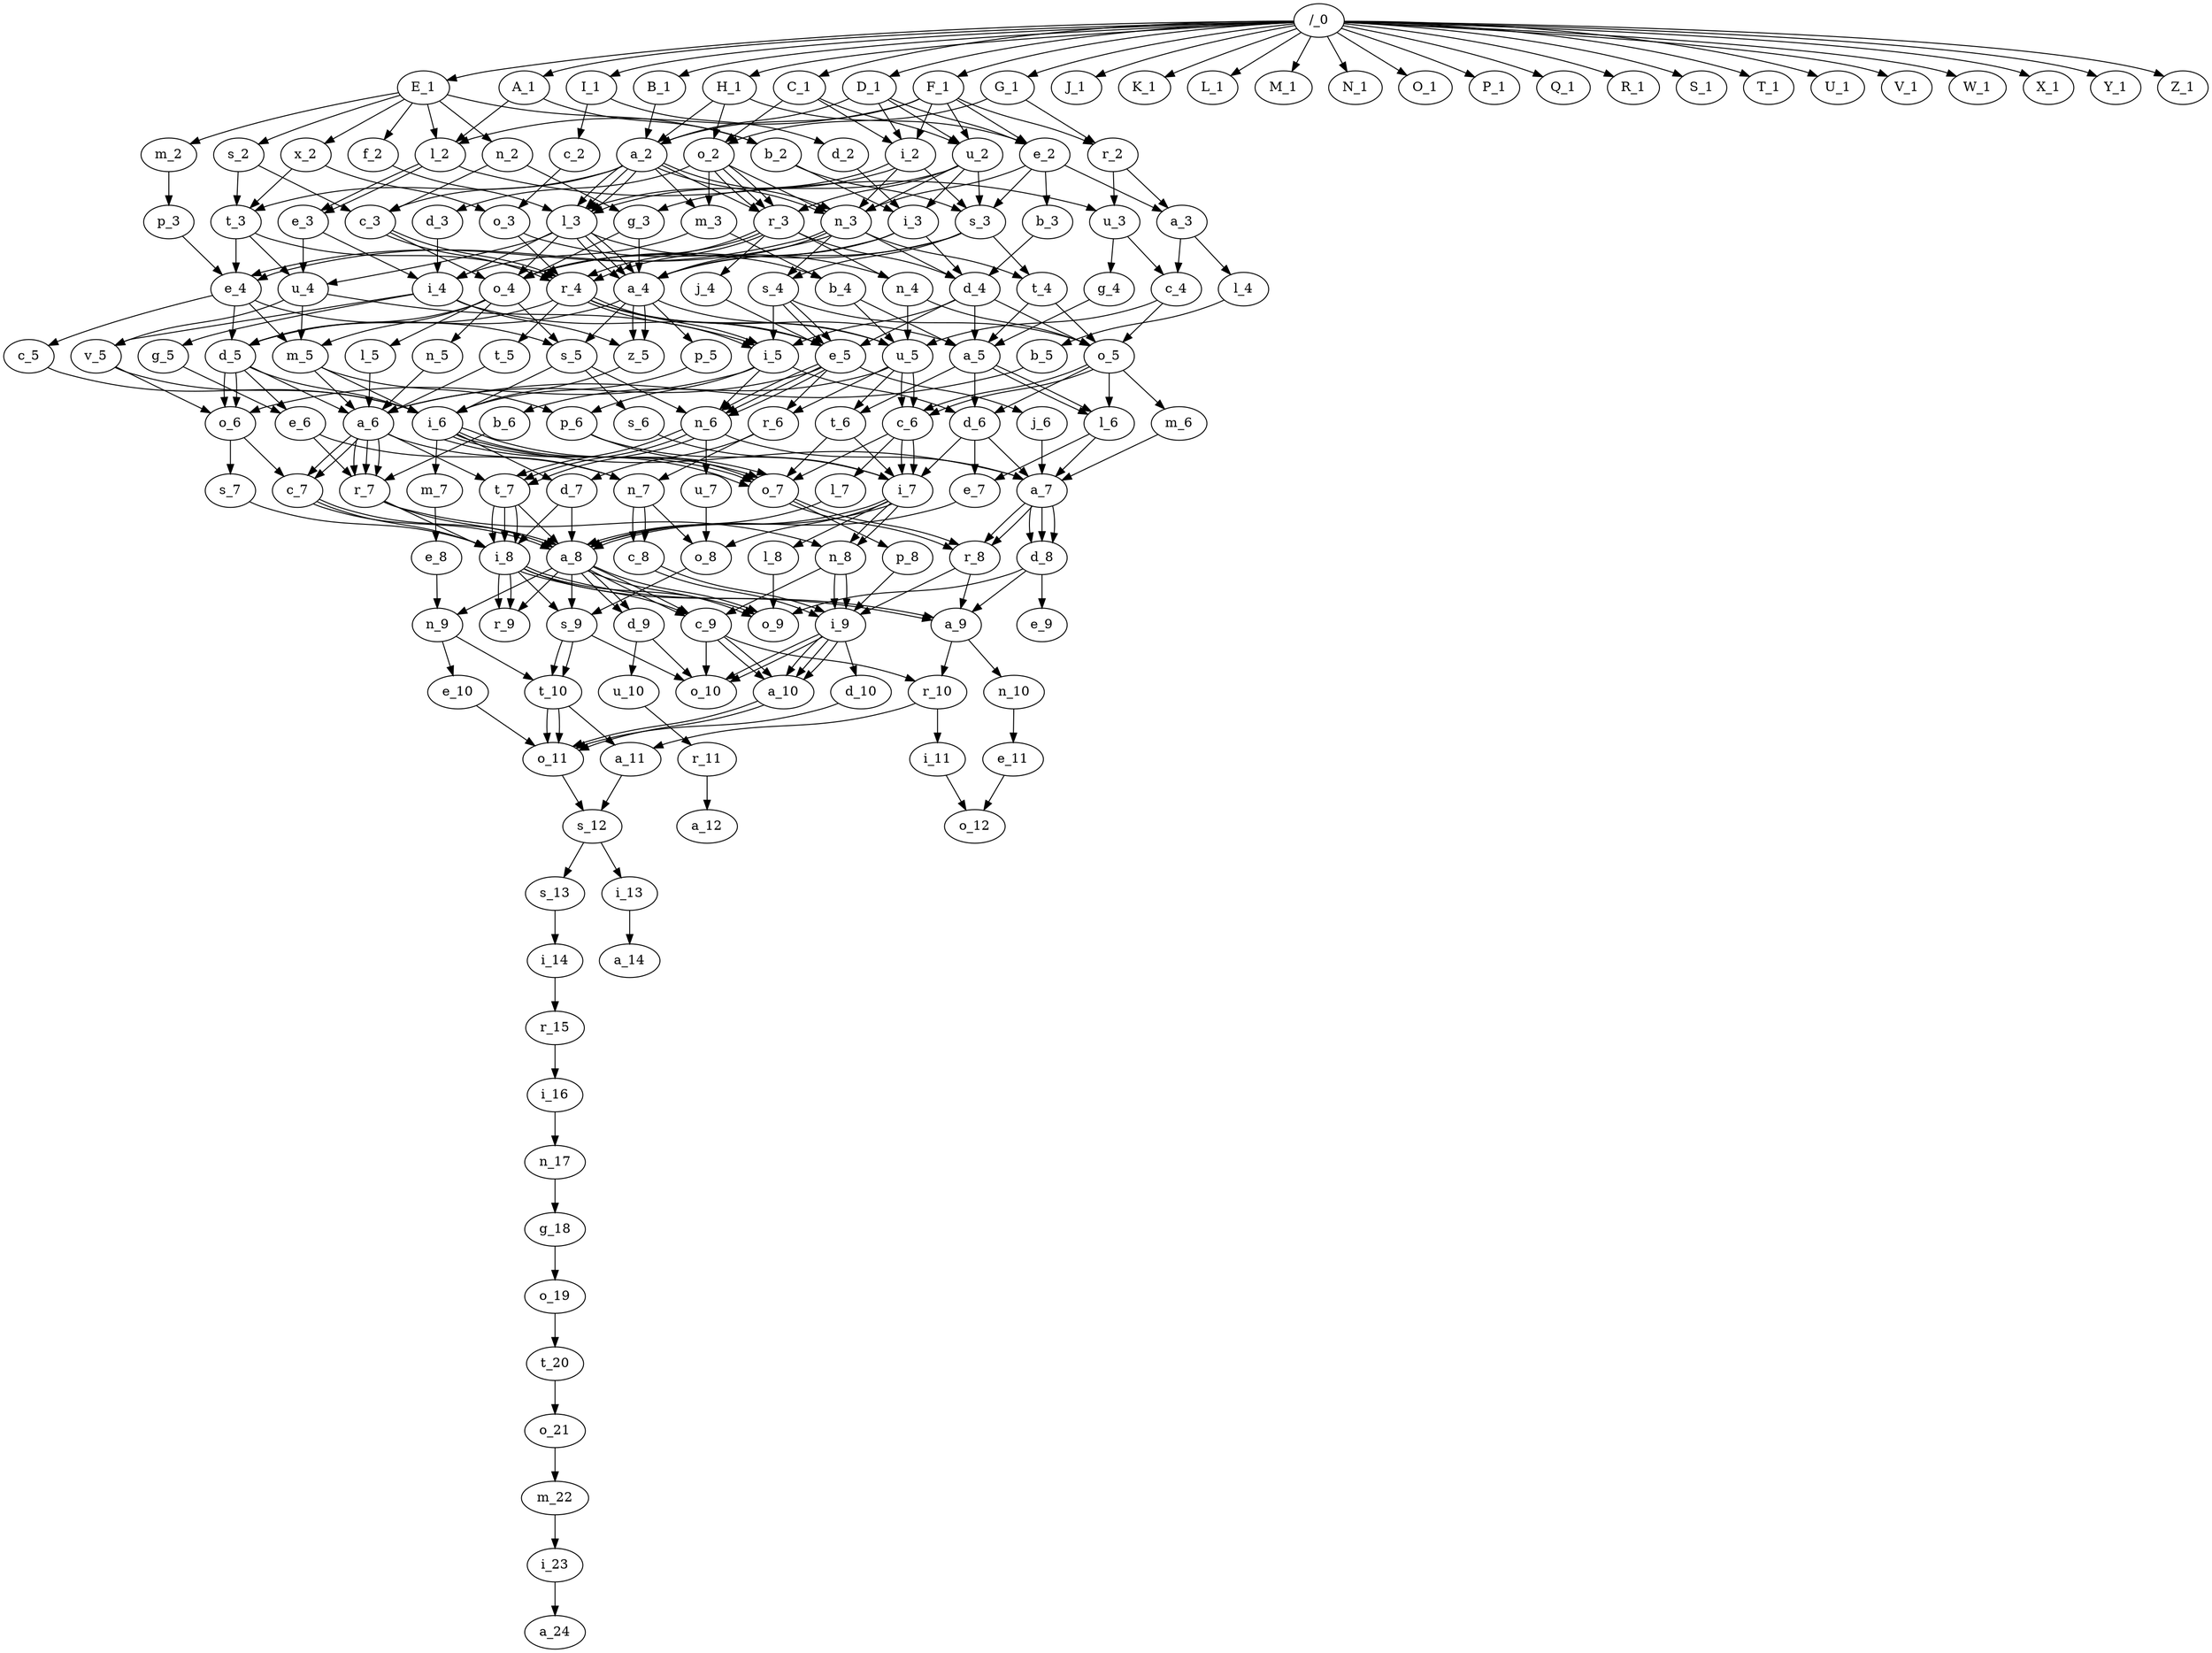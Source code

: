 digraph ArvoreGramatical {
"/_0";
"/_0" -> "A_1";
	"A_1";
	"A_1" -> "b_2";
		"b_2";
		"b_2" -> "s_3";
			"s_3";
			"s_3" -> "o_4";
				"o_4";
				"o_4" -> "n_5";
					"n_5";
					"n_5" -> "a_6";
						"a_6";
						"a_6" -> "n_7";
							"n_7";
							"n_7" -> "c_8";
								"c_8";
								"c_8" -> "i_9";
									"i_9";
									"i_9" -> "a_10";
										"a_10";
	"A_1" -> "l_2";
		"l_2";
		"l_2" -> "e_3";
			"e_3";
			"e_3" -> "i_4";
				"i_4";
				"i_4" -> "v_5";
					"v_5";
					"v_5" -> "o_6";
						"o_6";
						"o_6" -> "s_7";
							"s_7";
							"s_7" -> "i_8";
								"i_8";
								"i_8" -> "a_9";
									"a_9";
"/_0" -> "B_1";
	"B_1";
	"B_1" -> "a_2";
		"a_2";
		"a_2" -> "m_3";
			"m_3";
			"m_3" -> "b_4";
				"b_4";
				"b_4" -> "a_5";
					"a_5";
					"a_5" -> "l_6";
						"l_6";
						"l_6" -> "e_7";
							"e_7";
							"e_7" -> "a_8";
								"a_8";
								"a_8" -> "d_9";
									"d_9";
									"d_9" -> "u_10";
										"u_10";
										"u_10" -> "r_11";
											"r_11";
											"r_11" -> "a_12";
												"a_12";
		"a_2" -> "l_3";
			"l_3";
			"l_3" -> "b_4";
				"b_4";
				"b_4" -> "u_5";
					"u_5";
					"u_5" -> "r_6";
						"r_6";
						"r_6" -> "d_7";
							"d_7";
							"d_7" -> "i_8";
								"i_8";
								"i_8" -> "a_9";
									"a_9";
"/_0" -> "C_1";
	"C_1";
	"C_1" -> "i_2";
		"i_2";
		"i_2" -> "n_3";
			"n_3";
			"n_3" -> "e_4";
				"e_4";
				"e_4" -> "s_5";
					"s_5";
					"s_5" -> "i_6";
						"i_6";
						"i_6" -> "a_7";
							"a_7";
	"C_1" -> "o_2";
		"o_2";
		"o_2" -> "n_3";
			"n_3";
			"n_3" -> "s_4";
				"s_4";
				"s_4" -> "e_5";
					"e_5";
					"e_5" -> "n_6";
						"n_6";
						"n_6" -> "t_7";
							"t_7";
							"t_7" -> "a_8";
								"a_8";
								"a_8" -> "n_9";
									"n_9";
									"n_9" -> "e_10";
										"e_10";
										"e_10" -> "o_11";
											"o_11";
				"s_4" -> "o_5";
					"o_5";
					"o_5" -> "c_6";
						"c_6";
						"c_6" -> "i_7";
							"i_7";
							"i_7" -> "a_8";
								"a_8";
								"a_8" -> "c_9";
									"c_9";
									"c_9" -> "a_10";
										"a_10";
										"a_10" -> "o_11";
											"o_11";
		"o_2" -> "r_3";
			"r_3";
			"r_3" -> "n_4";
				"n_4";
				"n_4" -> "u_5";
					"u_5";
					"u_5" -> "c_6";
						"c_6";
						"c_6" -> "o_7";
							"o_7";
							"o_7" -> "p_8";
								"p_8";
								"p_8" -> "i_9";
									"i_9";
									"i_9" -> "a_10";
										"a_10";
			"r_3" -> "o_4";
				"o_4";
				"o_4" -> "l_5";
					"l_5";
					"l_5" -> "a_6";
						"a_6";
						"a_6" -> "r_7";
							"r_7";
							"r_7" -> "i_8";
								"i_8";
								"i_8" -> "o_9";
									"o_9";
	"C_1" -> "u_2";
		"u_2";
		"u_2" -> "n_3";
			"n_3";
			"n_3" -> "t_4";
				"t_4";
				"t_4" -> "a_5";
					"a_5";
					"a_5" -> "t_6";
						"t_6";
						"t_6" -> "o_7";
							"o_7";
							"o_7" -> "r_8";
								"r_8";
								"r_8" -> "i_9";
									"i_9";
									"i_9" -> "o_10";
										"o_10";
		"u_2" -> "r_3";
			"r_3";
			"r_3" -> "r_4";
				"r_4";
				"r_4" -> "a_5";
					"a_5";
		"u_2" -> "s_3";
			"s_3";
			"s_3" -> "t_4";
				"t_4";
				"t_4" -> "o_5";
					"o_5";
					"o_5" -> "d_6";
						"d_6";
						"d_6" -> "i_7";
							"i_7";
							"i_7" -> "a_8";
								"a_8";
								"a_8" -> "d_9";
									"d_9";
									"d_9" -> "o_10";
										"o_10";
"/_0" -> "D_1";
	"D_1";
	"D_1" -> "a_2";
		"a_2";
		"a_2" -> "c_3";
			"c_3";
			"c_3" -> "r_4";
				"r_4";
				"r_4" -> "i_5";
					"i_5";
					"i_5" -> "o_6";
						"o_6";
						"o_6" -> "c_7";
							"c_7";
							"c_7" -> "i_8";
								"i_8";
								"i_8" -> "s_9";
									"s_9";
									"s_9" -> "t_10";
										"t_10";
										"t_10" -> "o_11";
											"o_11";
											"o_11" -> "s_12";
												"s_12";
												"s_12" -> "s_13";
													"s_13";
													"s_13" -> "i_14";
														"i_14";
														"i_14" -> "r_15";
															"r_15";
															"r_15" -> "i_16";
																"i_16";
																"i_16" -> "n_17";
																	"n_17";
																	"n_17" -> "g_18";
																		"g_18";
																		"g_18" -> "o_19";
																			"o_19";
																			"o_19" -> "t_20";
																				"t_20";
																				"t_20" -> "o_21";
																					"o_21";
																					"o_21" -> "m_22";
																						"m_22";
																						"m_22" -> "i_23";
																							"i_23";
																							"i_23" -> "a_24";
																								"a_24";
		"a_2" -> "n_3";
			"n_3";
			"n_3" -> "d_4";
				"d_4";
				"d_4" -> "i_5";
					"i_5";
		"a_2" -> "r_3";
			"r_3";
			"r_3" -> "d_4";
				"d_4";
				"d_4" -> "e_5";
					"e_5";
					"e_5" -> "j_6";
						"j_6";
						"j_6" -> "a_7";
							"a_7";
							"a_7" -> "r_8";
								"r_8";
	"D_1" -> "e_2";
		"e_2";
		"e_2" -> "a_3";
			"a_3";
			"a_3" -> "l_4";
				"l_4";
				"l_4" -> "b_5";
					"b_5";
					"b_5" -> "a_6";
						"a_6";
						"a_6" -> "c_7";
							"c_7";
							"c_7" -> "a_8";
								"a_8";
								"a_8" -> "o_9";
									"o_9";
		"e_2" -> "s_3";
			"s_3";
			"s_3" -> "a_4";
				"a_4";
				"a_4" -> "s_5";
					"s_5";
					"s_5" -> "n_6";
						"n_6";
						"n_6" -> "a_7";
							"a_7";
							"a_7" -> "d_8";
								"d_8";
								"d_8" -> "o_9";
									"o_9";
	"D_1" -> "i_2";
		"i_2";
		"i_2" -> "l_3";
			"l_3";
			"l_3" -> "a_4";
				"a_4";
				"a_4" -> "p_5";
					"p_5";
					"p_5" -> "i_6";
						"i_6";
						"i_6" -> "d_7";
							"d_7";
							"d_7" -> "a_8";
								"a_8";
								"a_8" -> "r_9";
									"r_9";
			"l_3" -> "i_4";
				"i_4";
				"i_4" -> "g_5";
					"g_5";
					"g_5" -> "e_6";
						"e_6";
						"e_6" -> "n_7";
							"n_7";
							"n_7" -> "c_8";
								"c_8";
								"c_8" -> "i_9";
									"i_9";
									"i_9" -> "a_10";
										"a_10";
		"i_2" -> "s_3";
			"s_3";
			"s_3" -> "s_4";
				"s_4";
				"s_4" -> "e_5";
					"e_5";
					"e_5" -> "n_6";
						"n_6";
						"n_6" -> "t_7";
							"t_7";
							"t_7" -> "i_8";
								"i_8";
								"i_8" -> "r_9";
									"r_9";
				"s_4" -> "i_5";
					"i_5";
					"i_5" -> "n_6";
						"n_6";
						"n_6" -> "t_7";
							"t_7";
							"t_7" -> "i_8";
								"i_8";
								"i_8" -> "r_9";
									"r_9";
	"D_1" -> "u_2";
		"u_2";
		"u_2" -> "i_3";
			"i_3";
			"i_3" -> "d_4";
				"d_4";
				"d_4" -> "a_5";
					"a_5";
					"a_5" -> "d_6";
						"d_6";
						"d_6" -> "e_7";
							"e_7";
"/_0" -> "E_1";
	"E_1";
	"E_1" -> "b_2";
		"b_2";
		"b_2" -> "i_3";
			"i_3";
			"i_3" -> "a_4";
				"a_4";
	"E_1" -> "f_2";
		"f_2";
		"f_2" -> "l_3";
			"l_3";
			"l_3" -> "u_4";
				"u_4";
				"u_4" -> "v_5";
					"v_5";
					"v_5" -> "i_6";
						"i_6";
						"i_6" -> "o_7";
							"o_7";
	"E_1" -> "l_2";
		"l_2";
		"l_2" -> "u_3";
			"u_3";
			"u_3" -> "c_4";
				"c_4";
				"c_4" -> "u_5";
					"u_5";
					"u_5" -> "b_6";
						"b_6";
						"b_6" -> "r_7";
							"r_7";
							"r_7" -> "a_8";
								"a_8";
								"a_8" -> "c_9";
									"c_9";
									"c_9" -> "a_10";
										"a_10";
										"a_10" -> "o_11";
											"o_11";
	"E_1" -> "m_2";
		"m_2";
		"m_2" -> "p_3";
			"p_3";
			"p_3" -> "e_4";
				"e_4";
				"e_4" -> "d_5";
					"d_5";
					"d_5" -> "e_6";
						"e_6";
						"e_6" -> "r_7";
							"r_7";
							"r_7" -> "n_8";
								"n_8";
								"n_8" -> "i_9";
									"i_9";
									"i_9" -> "d_10";
										"d_10";
										"d_10" -> "o_11";
											"o_11";
	"E_1" -> "n_2";
		"n_2";
		"n_2" -> "c_3";
			"c_3";
			"c_3" -> "o_4";
				"o_4";
				"o_4" -> "m_5";
					"m_5";
					"m_5" -> "i_6";
						"i_6";
						"i_6" -> "o_7";
							"o_7";
		"n_2" -> "g_3";
			"g_3";
			"g_3" -> "o_4";
				"o_4";
				"o_4" -> "d_5";
					"d_5";
					"d_5" -> "a_6";
						"a_6";
						"a_6" -> "r_7";
							"r_7";
					"d_5" -> "o_6";
						"o_6";
	"E_1" -> "s_2";
		"s_2";
		"s_2" -> "c_3";
			"c_3";
			"c_3" -> "r_4";
				"r_4";
				"r_4" -> "u_5";
					"u_5";
					"u_5" -> "t_6";
						"t_6";
						"t_6" -> "i_7";
							"i_7";
							"i_7" -> "n_8";
								"n_8";
								"n_8" -> "i_9";
									"i_9";
									"i_9" -> "o_10";
										"o_10";
		"s_2" -> "t_3";
			"t_3";
			"t_3" -> "r_4";
				"r_4";
				"r_4" -> "e_5";
					"e_5";
					"e_5" -> "n_6";
						"n_6";
						"n_6" -> "u_7";
							"u_7";
							"u_7" -> "o_8";
								"o_8";
	"E_1" -> "x_2";
		"x_2";
		"x_2" -> "o_3";
			"o_3";
			"o_3" -> "r_4";
				"r_4";
				"r_4" -> "d_5";
					"d_5";
					"d_5" -> "i_6";
						"i_6";
						"i_6" -> "o_7";
							"o_7";
				"r_4" -> "t_5";
					"t_5";
					"t_5" -> "a_6";
						"a_6";
						"a_6" -> "c_7";
							"c_7";
							"c_7" -> "a_8";
								"a_8";
								"a_8" -> "o_9";
									"o_9";
		"x_2" -> "t_3";
			"t_3";
			"t_3" -> "e_4";
				"e_4";
				"e_4" -> "m_5";
					"m_5";
					"m_5" -> "p_6";
						"p_6";
						"p_6" -> "o_7";
							"o_7";
							"o_7" -> "r_8";
								"r_8";
								"r_8" -> "a_9";
									"a_9";
									"a_9" -> "n_10";
										"n_10";
										"n_10" -> "e_11";
											"e_11";
											"e_11" -> "o_12";
												"o_12";
"/_0" -> "F_1";
	"F_1";
	"F_1" -> "a_2";
		"a_2";
		"a_2" -> "l_3";
			"l_3";
			"l_3" -> "a_4";
				"a_4";
				"a_4" -> "z_5";
					"z_5";
		"a_2" -> "n_3";
			"n_3";
			"n_3" -> "a_4";
				"a_4";
				"a_4" -> "d_5";
					"d_5";
					"d_5" -> "o_6";
						"o_6";
		"a_2" -> "t_3";
			"t_3";
			"t_3" -> "u_4";
				"u_4";
				"u_4" -> "i_5";
					"i_5";
					"i_5" -> "d_6";
						"d_6";
						"d_6" -> "a_7";
							"a_7";
							"a_7" -> "d_8";
								"d_8";
								"d_8" -> "e_9";
									"e_9";
	"F_1" -> "e_2";
		"e_2";
		"e_2" -> "n_3";
			"n_3";
			"n_3" -> "e_4";
				"e_4";
				"e_4" -> "c_5";
					"c_5";
					"c_5" -> "i_6";
						"i_6";
						"i_6" -> "m_7";
							"m_7";
							"m_7" -> "e_8";
								"e_8";
								"e_8" -> "n_9";
									"n_9";
									"n_9" -> "t_10";
										"t_10";
										"t_10" -> "o_11";
											"o_11";
	"F_1" -> "i_2";
		"i_2";
		"i_2" -> "l_3";
			"l_3";
			"l_3" -> "a_4";
				"a_4";
				"a_4" -> "u_5";
					"u_5";
					"u_5" -> "c_6";
						"c_6";
						"c_6" -> "i_7";
							"i_7";
							"i_7" -> "o_8";
								"o_8";
								"o_8" -> "s_9";
									"s_9";
									"s_9" -> "o_10";
										"o_10";
	"F_1" -> "l_2";
		"l_2";
		"l_2" -> "e_3";
			"e_3";
			"e_3" -> "u_4";
				"u_4";
				"u_4" -> "m_5";
					"m_5";
					"m_5" -> "a_6";
						"a_6";
						"a_6" -> "t_7";
							"t_7";
							"t_7" -> "i_8";
								"i_8";
								"i_8" -> "c_9";
									"c_9";
									"c_9" -> "o_10";
										"o_10";
	"F_1" -> "r_2";
		"r_2";
		"r_2" -> "u_3";
			"u_3";
			"u_3" -> "g_4";
				"g_4";
				"g_4" -> "a_5";
					"a_5";
					"a_5" -> "l_6";
						"l_6";
	"F_1" -> "u_2";
		"u_2";
		"u_2" -> "g_3";
			"g_3";
			"g_3" -> "a_4";
				"a_4";
				"a_4" -> "z_5";
					"z_5";
"/_0" -> "G_1";
	"G_1";
	"G_1" -> "o_2";
		"o_2";
		"o_2" -> "r_3";
			"r_3";
			"r_3" -> "j_4";
				"j_4";
				"j_4" -> "e_5";
					"e_5";
					"e_5" -> "a_6";
						"a_6";
						"a_6" -> "r_7";
							"r_7";
	"G_1" -> "r_2";
		"r_2";
		"r_2" -> "a_3";
			"a_3";
			"a_3" -> "c_4";
				"c_4";
				"c_4" -> "o_5";
					"o_5";
					"o_5" -> "l_6";
						"l_6";
						"l_6" -> "a_7";
							"a_7";
							"a_7" -> "r_8";
								"r_8";
"/_0" -> "H_1";
	"H_1";
	"H_1" -> "a_2";
		"a_2";
		"a_2" -> "l_3";
			"l_3";
			"l_3" -> "o_4";
				"o_4";
	"H_1" -> "e_2";
		"e_2";
		"e_2" -> "b_3";
			"b_3";
			"b_3" -> "d_4";
				"d_4";
				"d_4" -> "o_5";
					"o_5";
					"o_5" -> "m_6";
						"m_6";
						"m_6" -> "a_7";
							"a_7";
							"a_7" -> "d_8";
								"d_8";
								"d_8" -> "a_9";
									"a_9";
									"a_9" -> "r_10";
										"r_10";
										"r_10" -> "i_11";
											"i_11";
											"i_11" -> "o_12";
												"o_12";
	"H_1" -> "o_2";
		"o_2";
		"o_2" -> "d_3";
			"d_3";
			"d_3" -> "i_4";
				"i_4";
				"i_4" -> "e_5";
					"e_5";
					"e_5" -> "r_6";
						"r_6";
						"r_6" -> "n_7";
							"n_7";
							"n_7" -> "o_8";
								"o_8";
		"o_2" -> "m_3";
			"m_3";
			"m_3" -> "i_4";
				"i_4";
				"i_4" -> "z_5";
					"z_5";
					"z_5" -> "i_6";
						"i_6";
						"i_6" -> "o_7";
							"o_7";
		"o_2" -> "r_3";
			"r_3";
			"r_3" -> "r_4";
				"r_4";
				"r_4" -> "i_5";
					"i_5";
					"i_5" -> "p_6";
						"p_6";
						"p_6" -> "i_7";
							"i_7";
							"i_7" -> "l_8";
								"l_8";
								"l_8" -> "o_9";
									"o_9";
"/_0" -> "I_1";
	"I_1";
	"I_1" -> "c_2";
		"c_2";
		"c_2" -> "o_3";
			"o_3";
			"o_3" -> "n_4";
				"n_4";
				"n_4" -> "o_5";
					"o_5";
					"o_5" -> "c_6";
						"c_6";
						"c_6" -> "l_7";
							"l_7";
							"l_7" -> "a_8";
								"a_8";
								"a_8" -> "s_9";
									"s_9";
									"s_9" -> "t_10";
										"t_10";
										"t_10" -> "a_11";
											"a_11";
	"I_1" -> "d_2";
		"d_2";
		"d_2" -> "i_3";
			"i_3";
			"i_3" -> "o_4";
				"o_4";
				"o_4" -> "s_5";
					"s_5";
					"s_5" -> "s_6";
						"s_6";
						"s_6" -> "i_7";
							"i_7";
							"i_7" -> "n_8";
								"n_8";
								"n_8" -> "c_9";
									"c_9";
									"c_9" -> "r_10";
										"r_10";
										"r_10" -> "a_11";
											"a_11";
											"a_11" -> "s_12";
												"s_12";
												"s_12" -> "i_13";
													"i_13";
													"i_13" -> "a_14";
														"a_14";
"/_0" -> "J_1";
	"J_1";
"/_0" -> "K_1";
	"K_1";
"/_0" -> "L_1";
	"L_1";
"/_0" -> "M_1";
	"M_1";
"/_0" -> "N_1";
	"N_1";
"/_0" -> "O_1";
	"O_1";
"/_0" -> "P_1";
	"P_1";
"/_0" -> "Q_1";
	"Q_1";
"/_0" -> "R_1";
	"R_1";
"/_0" -> "S_1";
	"S_1";
"/_0" -> "T_1";
	"T_1";
"/_0" -> "U_1";
	"U_1";
"/_0" -> "V_1";
	"V_1";
"/_0" -> "W_1";
	"W_1";
"/_0" -> "X_1";
	"X_1";
"/_0" -> "Y_1";
	"Y_1";
"/_0" -> "Z_1";
	"Z_1";
}
